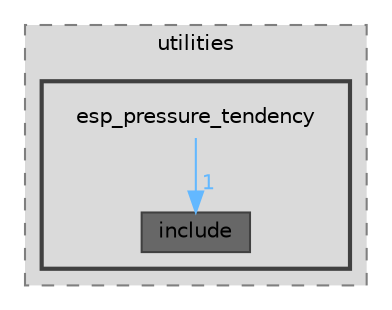 digraph "components/utilities/esp_pressure_tendency"
{
 // LATEX_PDF_SIZE
  bgcolor="transparent";
  edge [fontname=Helvetica,fontsize=10,labelfontname=Helvetica,labelfontsize=10];
  node [fontname=Helvetica,fontsize=10,shape=box,height=0.2,width=0.4];
  compound=true
  subgraph clusterdir_59ed5374a4f6b52e0256717e78b786a3 {
    graph [ bgcolor="#dadada", pencolor="grey50", label="utilities", fontname=Helvetica,fontsize=10 style="filled,dashed", URL="dir_59ed5374a4f6b52e0256717e78b786a3.html",tooltip=""]
  subgraph clusterdir_e59e7feaa1306f2d777c45c5b29cb8b5 {
    graph [ bgcolor="#dadada", pencolor="grey25", label="", fontname=Helvetica,fontsize=10 style="filled,bold", URL="dir_e59e7feaa1306f2d777c45c5b29cb8b5.html",tooltip=""]
    dir_e59e7feaa1306f2d777c45c5b29cb8b5 [shape=plaintext, label="esp_pressure_tendency"];
  dir_dd924571f9f8ee31bdea8a9b2a44babd [label="include", fillcolor="#676767", color="grey25", style="filled", URL="dir_dd924571f9f8ee31bdea8a9b2a44babd.html",tooltip=""];
  }
  }
  dir_e59e7feaa1306f2d777c45c5b29cb8b5->dir_dd924571f9f8ee31bdea8a9b2a44babd [headlabel="1", labeldistance=1.5 headhref="dir_000026_000072.html" href="dir_000026_000072.html" color="steelblue1" fontcolor="steelblue1"];
}

